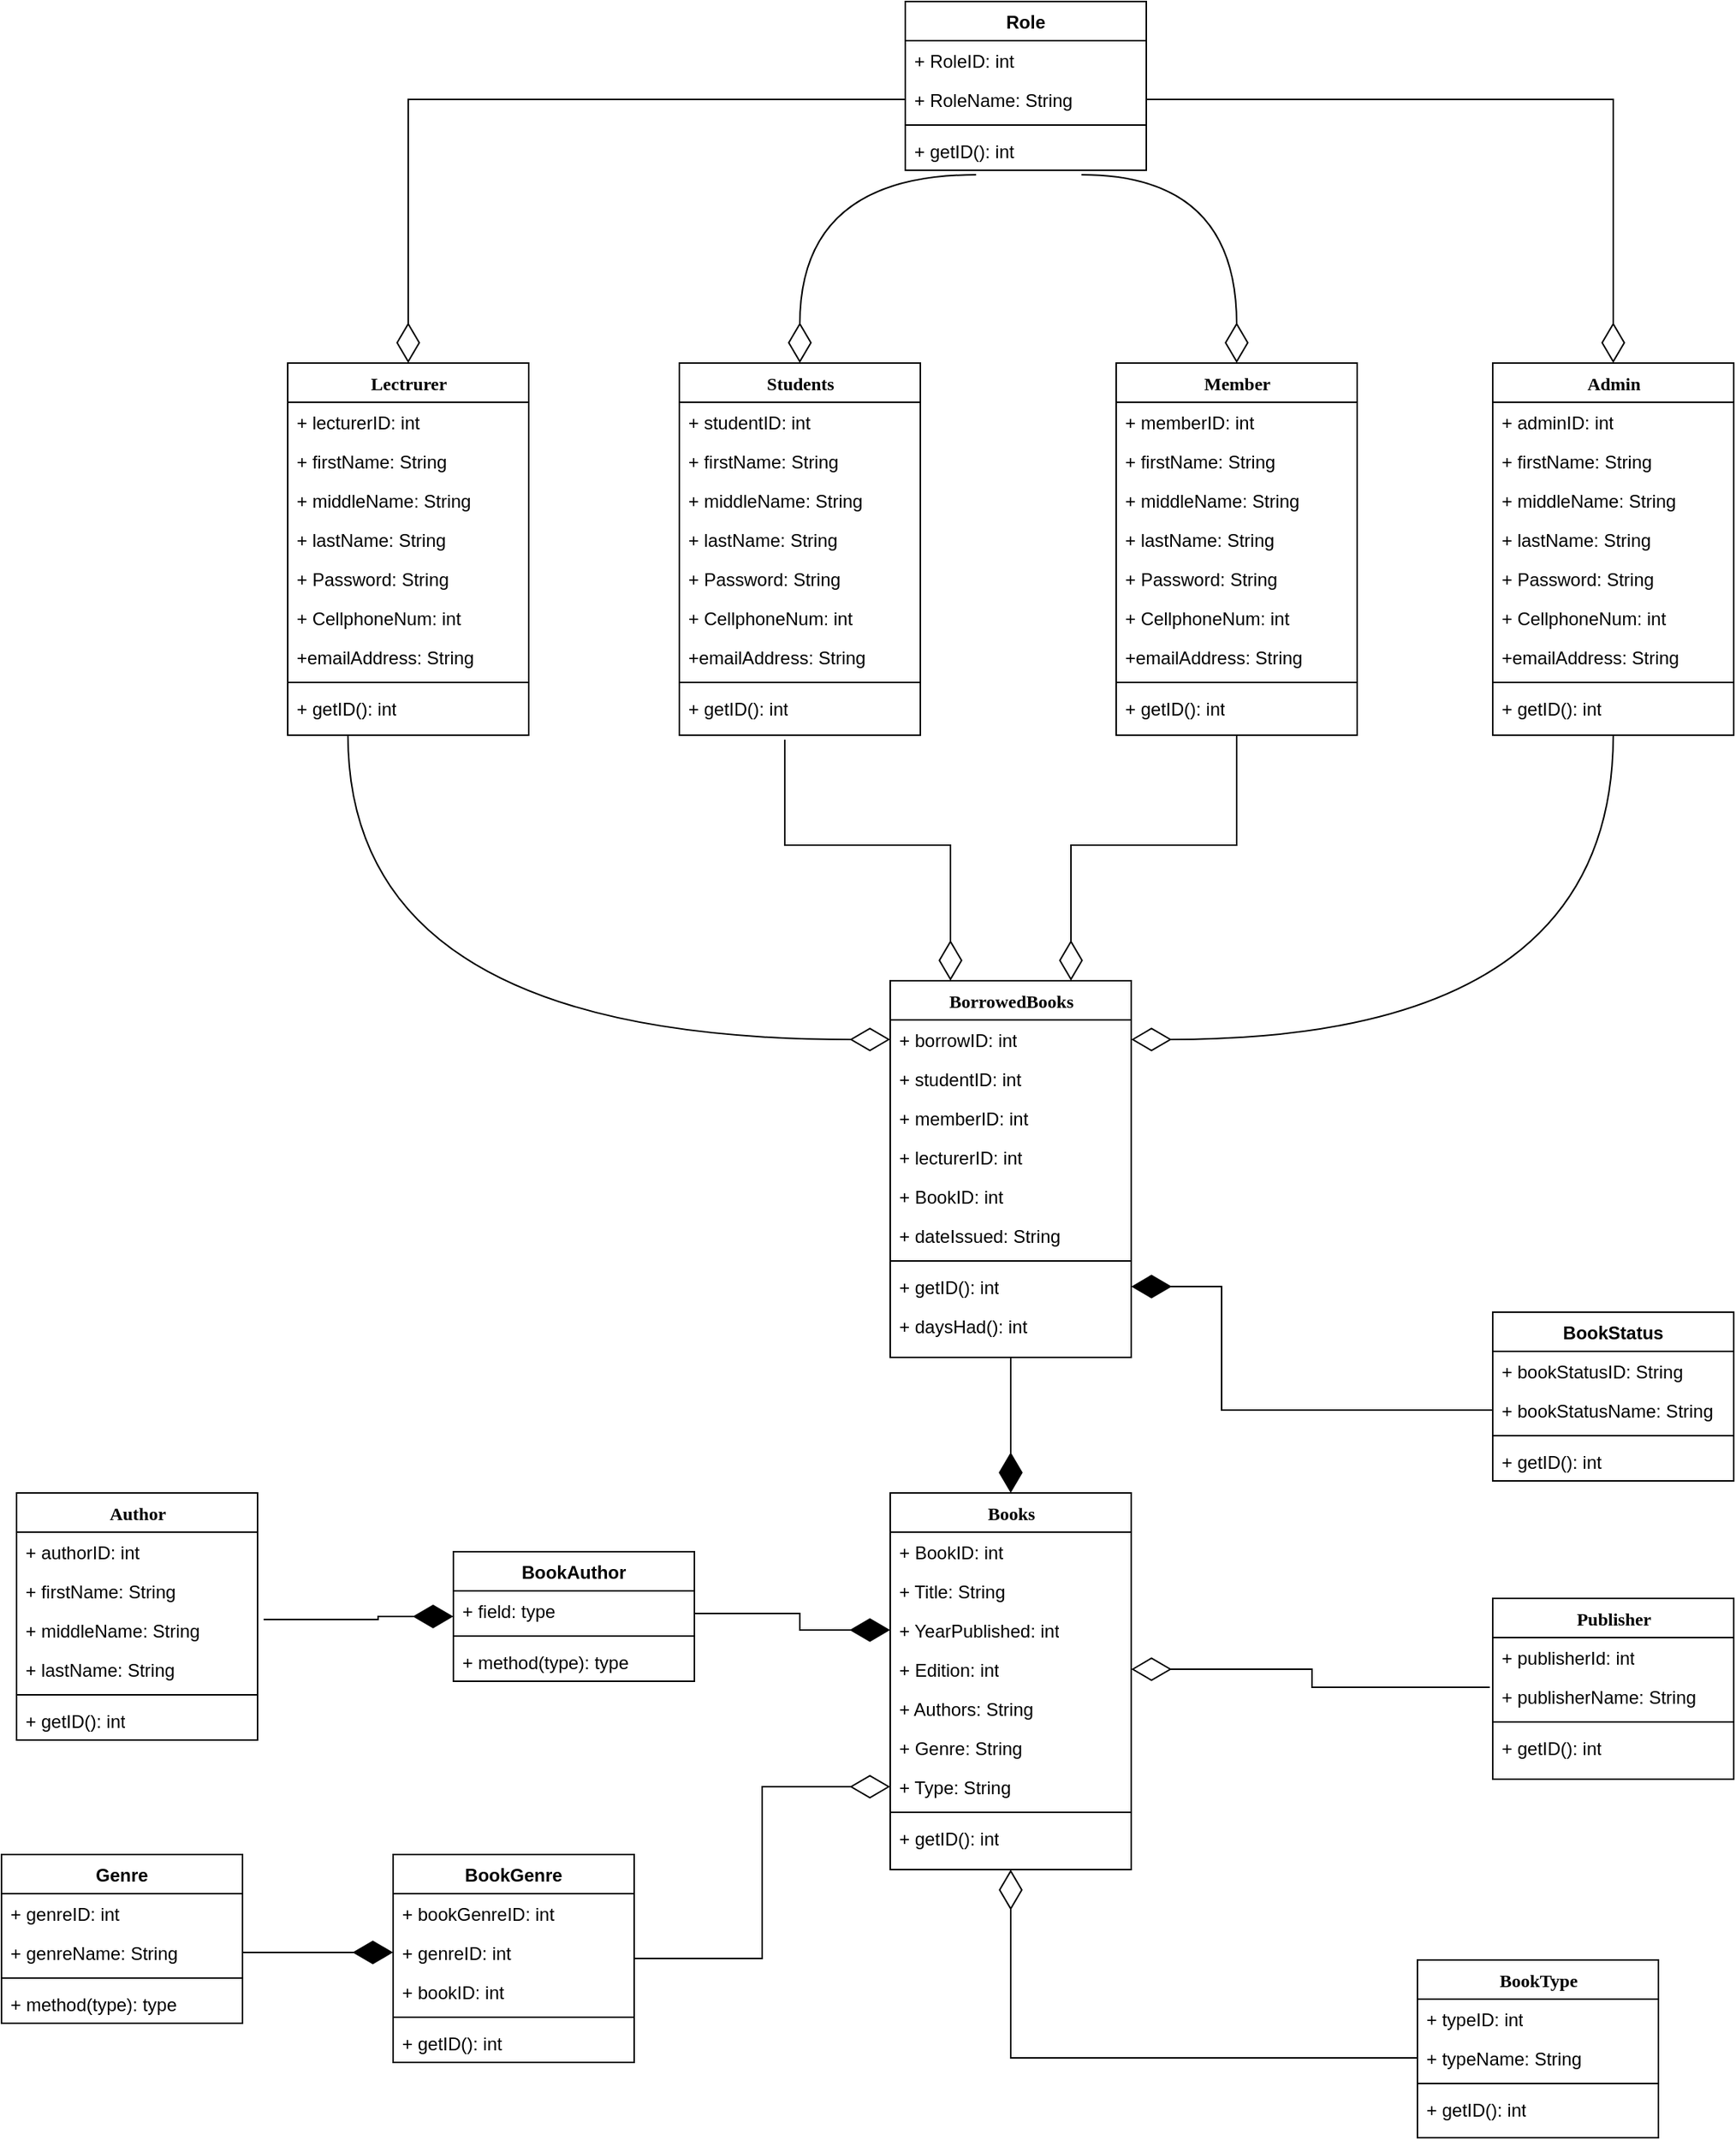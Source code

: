<mxfile version="17.4.5" type="device"><diagram name="Page-1" id="9f46799a-70d6-7492-0946-bef42562c5a5"><mxGraphModel dx="2235" dy="1357" grid="1" gridSize="10" guides="1" tooltips="1" connect="1" arrows="1" fold="1" page="1" pageScale="1" pageWidth="1100" pageHeight="850" background="none" math="0" shadow="0"><root><mxCell id="0"/><mxCell id="1" parent="0"/><mxCell id="78961159f06e98e8-17" value="Publisher" style="swimlane;html=1;fontStyle=1;align=center;verticalAlign=top;childLayout=stackLayout;horizontal=1;startSize=26;horizontalStack=0;resizeParent=1;resizeLast=0;collapsible=1;marginBottom=0;swimlaneFillColor=#ffffff;rounded=0;shadow=0;comic=0;labelBackgroundColor=none;strokeWidth=1;fillColor=none;fontFamily=Verdana;fontSize=12" parent="1" vertex="1"><mxGeometry x="870" y="240" width="160" height="120" as="geometry"/></mxCell><mxCell id="78961159f06e98e8-21" value="+ publisherId: int" style="text;html=1;strokeColor=none;fillColor=none;align=left;verticalAlign=top;spacingLeft=4;spacingRight=4;whiteSpace=wrap;overflow=hidden;rotatable=0;points=[[0,0.5],[1,0.5]];portConstraint=eastwest;" parent="78961159f06e98e8-17" vertex="1"><mxGeometry y="26" width="160" height="26" as="geometry"/></mxCell><mxCell id="78961159f06e98e8-23" value=" + publisherName: String" style="text;html=1;strokeColor=none;fillColor=none;align=left;verticalAlign=top;spacingLeft=4;spacingRight=4;whiteSpace=wrap;overflow=hidden;rotatable=0;points=[[0,0.5],[1,0.5]];portConstraint=eastwest;" parent="78961159f06e98e8-17" vertex="1"><mxGeometry y="52" width="160" height="26" as="geometry"/></mxCell><mxCell id="78961159f06e98e8-19" value="" style="line;html=1;strokeWidth=1;fillColor=none;align=left;verticalAlign=middle;spacingTop=-1;spacingLeft=3;spacingRight=3;rotatable=0;labelPosition=right;points=[];portConstraint=eastwest;" parent="78961159f06e98e8-17" vertex="1"><mxGeometry y="78" width="160" height="8" as="geometry"/></mxCell><mxCell id="78961159f06e98e8-20" value="+ getID(): int" style="text;html=1;strokeColor=none;fillColor=none;align=left;verticalAlign=top;spacingLeft=4;spacingRight=4;whiteSpace=wrap;overflow=hidden;rotatable=0;points=[[0,0.5],[1,0.5]];portConstraint=eastwest;" parent="78961159f06e98e8-17" vertex="1"><mxGeometry y="86" width="160" height="26" as="geometry"/></mxCell><mxCell id="78961159f06e98e8-30" value="Students" style="swimlane;html=1;fontStyle=1;align=center;verticalAlign=top;childLayout=stackLayout;horizontal=1;startSize=26;horizontalStack=0;resizeParent=1;resizeLast=0;collapsible=1;marginBottom=0;swimlaneFillColor=#ffffff;rounded=0;shadow=0;comic=0;labelBackgroundColor=none;strokeWidth=1;fillColor=none;fontFamily=Verdana;fontSize=12" parent="1" vertex="1"><mxGeometry x="330" y="-580" width="160" height="247" as="geometry"/></mxCell><mxCell id="78961159f06e98e8-31" value="+ studentID: int" style="text;html=1;strokeColor=none;fillColor=none;align=left;verticalAlign=top;spacingLeft=4;spacingRight=4;whiteSpace=wrap;overflow=hidden;rotatable=0;points=[[0,0.5],[1,0.5]];portConstraint=eastwest;" parent="78961159f06e98e8-30" vertex="1"><mxGeometry y="26" width="160" height="26" as="geometry"/></mxCell><mxCell id="78961159f06e98e8-32" value="+ firstName: String" style="text;html=1;strokeColor=none;fillColor=none;align=left;verticalAlign=top;spacingLeft=4;spacingRight=4;whiteSpace=wrap;overflow=hidden;rotatable=0;points=[[0,0.5],[1,0.5]];portConstraint=eastwest;" parent="78961159f06e98e8-30" vertex="1"><mxGeometry y="52" width="160" height="26" as="geometry"/></mxCell><mxCell id="78961159f06e98e8-33" value="+ middleName: String" style="text;html=1;strokeColor=none;fillColor=none;align=left;verticalAlign=top;spacingLeft=4;spacingRight=4;whiteSpace=wrap;overflow=hidden;rotatable=0;points=[[0,0.5],[1,0.5]];portConstraint=eastwest;" parent="78961159f06e98e8-30" vertex="1"><mxGeometry y="78" width="160" height="26" as="geometry"/></mxCell><mxCell id="78961159f06e98e8-34" value="+ lastName: String" style="text;html=1;strokeColor=none;fillColor=none;align=left;verticalAlign=top;spacingLeft=4;spacingRight=4;whiteSpace=wrap;overflow=hidden;rotatable=0;points=[[0,0.5],[1,0.5]];portConstraint=eastwest;" parent="78961159f06e98e8-30" vertex="1"><mxGeometry y="104" width="160" height="26" as="geometry"/></mxCell><mxCell id="78961159f06e98e8-36" value="+ Password: String" style="text;html=1;strokeColor=none;fillColor=none;align=left;verticalAlign=top;spacingLeft=4;spacingRight=4;whiteSpace=wrap;overflow=hidden;rotatable=0;points=[[0,0.5],[1,0.5]];portConstraint=eastwest;" parent="78961159f06e98e8-30" vertex="1"><mxGeometry y="130" width="160" height="26" as="geometry"/></mxCell><mxCell id="78961159f06e98e8-37" value="+ CellphoneNum: int" style="text;html=1;strokeColor=none;fillColor=none;align=left;verticalAlign=top;spacingLeft=4;spacingRight=4;whiteSpace=wrap;overflow=hidden;rotatable=0;points=[[0,0.5],[1,0.5]];portConstraint=eastwest;" parent="78961159f06e98e8-30" vertex="1"><mxGeometry y="156" width="160" height="26" as="geometry"/></mxCell><mxCell id="eUhbciFtArQBY8XtXr2d-2" value="+emailAddress: String" style="text;html=1;strokeColor=none;fillColor=none;align=left;verticalAlign=top;spacingLeft=4;spacingRight=4;whiteSpace=wrap;overflow=hidden;rotatable=0;points=[[0,0.5],[1,0.5]];portConstraint=eastwest;" parent="78961159f06e98e8-30" vertex="1"><mxGeometry y="182" width="160" height="26" as="geometry"/></mxCell><mxCell id="78961159f06e98e8-38" value="" style="line;html=1;strokeWidth=1;fillColor=none;align=left;verticalAlign=middle;spacingTop=-1;spacingLeft=3;spacingRight=3;rotatable=0;labelPosition=right;points=[];portConstraint=eastwest;" parent="78961159f06e98e8-30" vertex="1"><mxGeometry y="208" width="160" height="8" as="geometry"/></mxCell><mxCell id="78961159f06e98e8-39" value="+ getID(): int" style="text;html=1;strokeColor=none;fillColor=none;align=left;verticalAlign=top;spacingLeft=4;spacingRight=4;whiteSpace=wrap;overflow=hidden;rotatable=0;points=[[0,0.5],[1,0.5]];portConstraint=eastwest;" parent="78961159f06e98e8-30" vertex="1"><mxGeometry y="216" width="160" height="26" as="geometry"/></mxCell><mxCell id="78961159f06e98e8-69" value="BorrowedBooks" style="swimlane;html=1;fontStyle=1;align=center;verticalAlign=top;childLayout=stackLayout;horizontal=1;startSize=26;horizontalStack=0;resizeParent=1;resizeLast=0;collapsible=1;marginBottom=0;swimlaneFillColor=#ffffff;rounded=0;shadow=0;comic=0;labelBackgroundColor=none;strokeWidth=1;fillColor=none;fontFamily=Verdana;fontSize=12" parent="1" vertex="1"><mxGeometry x="470" y="-170" width="160" height="250" as="geometry"/></mxCell><mxCell id="78961159f06e98e8-70" value="+ borrowID: int" style="text;html=1;strokeColor=none;fillColor=none;align=left;verticalAlign=top;spacingLeft=4;spacingRight=4;whiteSpace=wrap;overflow=hidden;rotatable=0;points=[[0,0.5],[1,0.5]];portConstraint=eastwest;" parent="78961159f06e98e8-69" vertex="1"><mxGeometry y="26" width="160" height="26" as="geometry"/></mxCell><mxCell id="78961159f06e98e8-71" value="+ studentID: int" style="text;html=1;strokeColor=none;fillColor=none;align=left;verticalAlign=top;spacingLeft=4;spacingRight=4;whiteSpace=wrap;overflow=hidden;rotatable=0;points=[[0,0.5],[1,0.5]];portConstraint=eastwest;" parent="78961159f06e98e8-69" vertex="1"><mxGeometry y="52" width="160" height="26" as="geometry"/></mxCell><mxCell id="78961159f06e98e8-72" value="+ memberID: int" style="text;html=1;strokeColor=none;fillColor=none;align=left;verticalAlign=top;spacingLeft=4;spacingRight=4;whiteSpace=wrap;overflow=hidden;rotatable=0;points=[[0,0.5],[1,0.5]];portConstraint=eastwest;" parent="78961159f06e98e8-69" vertex="1"><mxGeometry y="78" width="160" height="26" as="geometry"/></mxCell><mxCell id="78961159f06e98e8-74" value="+ lecturerID: int" style="text;html=1;strokeColor=none;fillColor=none;align=left;verticalAlign=top;spacingLeft=4;spacingRight=4;whiteSpace=wrap;overflow=hidden;rotatable=0;points=[[0,0.5],[1,0.5]];portConstraint=eastwest;" parent="78961159f06e98e8-69" vertex="1"><mxGeometry y="104" width="160" height="26" as="geometry"/></mxCell><mxCell id="78961159f06e98e8-75" value="+ BookID: int" style="text;html=1;strokeColor=none;fillColor=none;align=left;verticalAlign=top;spacingLeft=4;spacingRight=4;whiteSpace=wrap;overflow=hidden;rotatable=0;points=[[0,0.5],[1,0.5]];portConstraint=eastwest;" parent="78961159f06e98e8-69" vertex="1"><mxGeometry y="130" width="160" height="26" as="geometry"/></mxCell><mxCell id="78961159f06e98e8-76" value="+ dateIssued: String" style="text;html=1;strokeColor=none;fillColor=none;align=left;verticalAlign=top;spacingLeft=4;spacingRight=4;whiteSpace=wrap;overflow=hidden;rotatable=0;points=[[0,0.5],[1,0.5]];portConstraint=eastwest;" parent="78961159f06e98e8-69" vertex="1"><mxGeometry y="156" width="160" height="26" as="geometry"/></mxCell><mxCell id="78961159f06e98e8-77" value="" style="line;html=1;strokeWidth=1;fillColor=none;align=left;verticalAlign=middle;spacingTop=-1;spacingLeft=3;spacingRight=3;rotatable=0;labelPosition=right;points=[];portConstraint=eastwest;" parent="78961159f06e98e8-69" vertex="1"><mxGeometry y="182" width="160" height="8" as="geometry"/></mxCell><mxCell id="78961159f06e98e8-78" value="+ getID(): int" style="text;html=1;strokeColor=none;fillColor=none;align=left;verticalAlign=top;spacingLeft=4;spacingRight=4;whiteSpace=wrap;overflow=hidden;rotatable=0;points=[[0,0.5],[1,0.5]];portConstraint=eastwest;" parent="78961159f06e98e8-69" vertex="1"><mxGeometry y="190" width="160" height="26" as="geometry"/></mxCell><mxCell id="78961159f06e98e8-79" value="+ daysHad(): int" style="text;html=1;strokeColor=none;fillColor=none;align=left;verticalAlign=top;spacingLeft=4;spacingRight=4;whiteSpace=wrap;overflow=hidden;rotatable=0;points=[[0,0.5],[1,0.5]];portConstraint=eastwest;" parent="78961159f06e98e8-69" vertex="1"><mxGeometry y="216" width="160" height="26" as="geometry"/></mxCell><mxCell id="78961159f06e98e8-82" value="BookType" style="swimlane;html=1;fontStyle=1;align=center;verticalAlign=top;childLayout=stackLayout;horizontal=1;startSize=26;horizontalStack=0;resizeParent=1;resizeLast=0;collapsible=1;marginBottom=0;swimlaneFillColor=#ffffff;rounded=0;shadow=0;comic=0;labelBackgroundColor=none;strokeWidth=1;fillColor=none;fontFamily=Verdana;fontSize=12" parent="1" vertex="1"><mxGeometry x="820" y="480" width="160" height="118" as="geometry"/></mxCell><mxCell id="78961159f06e98e8-83" value="+ typeID: int" style="text;html=1;strokeColor=none;fillColor=none;align=left;verticalAlign=top;spacingLeft=4;spacingRight=4;whiteSpace=wrap;overflow=hidden;rotatable=0;points=[[0,0.5],[1,0.5]];portConstraint=eastwest;" parent="78961159f06e98e8-82" vertex="1"><mxGeometry y="26" width="160" height="26" as="geometry"/></mxCell><mxCell id="78961159f06e98e8-84" value="+ typeName: String" style="text;html=1;strokeColor=none;fillColor=none;align=left;verticalAlign=top;spacingLeft=4;spacingRight=4;whiteSpace=wrap;overflow=hidden;rotatable=0;points=[[0,0.5],[1,0.5]];portConstraint=eastwest;" parent="78961159f06e98e8-82" vertex="1"><mxGeometry y="52" width="160" height="26" as="geometry"/></mxCell><mxCell id="78961159f06e98e8-90" value="" style="line;html=1;strokeWidth=1;fillColor=none;align=left;verticalAlign=middle;spacingTop=-1;spacingLeft=3;spacingRight=3;rotatable=0;labelPosition=right;points=[];portConstraint=eastwest;" parent="78961159f06e98e8-82" vertex="1"><mxGeometry y="78" width="160" height="8" as="geometry"/></mxCell><mxCell id="78961159f06e98e8-91" value="+ getID(): int" style="text;html=1;strokeColor=none;fillColor=none;align=left;verticalAlign=top;spacingLeft=4;spacingRight=4;whiteSpace=wrap;overflow=hidden;rotatable=0;points=[[0,0.5],[1,0.5]];portConstraint=eastwest;" parent="78961159f06e98e8-82" vertex="1"><mxGeometry y="86" width="160" height="26" as="geometry"/></mxCell><mxCell id="eUhbciFtArQBY8XtXr2d-3" value="Member" style="swimlane;html=1;fontStyle=1;align=center;verticalAlign=top;childLayout=stackLayout;horizontal=1;startSize=26;horizontalStack=0;resizeParent=1;resizeLast=0;collapsible=1;marginBottom=0;swimlaneFillColor=#ffffff;rounded=0;shadow=0;comic=0;labelBackgroundColor=none;strokeWidth=1;fillColor=none;fontFamily=Verdana;fontSize=12" parent="1" vertex="1"><mxGeometry x="620" y="-580" width="160" height="247" as="geometry"/></mxCell><mxCell id="eUhbciFtArQBY8XtXr2d-4" value="+ memberID: int" style="text;html=1;strokeColor=none;fillColor=none;align=left;verticalAlign=top;spacingLeft=4;spacingRight=4;whiteSpace=wrap;overflow=hidden;rotatable=0;points=[[0,0.5],[1,0.5]];portConstraint=eastwest;" parent="eUhbciFtArQBY8XtXr2d-3" vertex="1"><mxGeometry y="26" width="160" height="26" as="geometry"/></mxCell><mxCell id="eUhbciFtArQBY8XtXr2d-5" value="+ firstName: String" style="text;html=1;strokeColor=none;fillColor=none;align=left;verticalAlign=top;spacingLeft=4;spacingRight=4;whiteSpace=wrap;overflow=hidden;rotatable=0;points=[[0,0.5],[1,0.5]];portConstraint=eastwest;" parent="eUhbciFtArQBY8XtXr2d-3" vertex="1"><mxGeometry y="52" width="160" height="26" as="geometry"/></mxCell><mxCell id="eUhbciFtArQBY8XtXr2d-6" value="+ middleName: String" style="text;html=1;strokeColor=none;fillColor=none;align=left;verticalAlign=top;spacingLeft=4;spacingRight=4;whiteSpace=wrap;overflow=hidden;rotatable=0;points=[[0,0.5],[1,0.5]];portConstraint=eastwest;" parent="eUhbciFtArQBY8XtXr2d-3" vertex="1"><mxGeometry y="78" width="160" height="26" as="geometry"/></mxCell><mxCell id="eUhbciFtArQBY8XtXr2d-7" value="+ lastName: String" style="text;html=1;strokeColor=none;fillColor=none;align=left;verticalAlign=top;spacingLeft=4;spacingRight=4;whiteSpace=wrap;overflow=hidden;rotatable=0;points=[[0,0.5],[1,0.5]];portConstraint=eastwest;" parent="eUhbciFtArQBY8XtXr2d-3" vertex="1"><mxGeometry y="104" width="160" height="26" as="geometry"/></mxCell><mxCell id="eUhbciFtArQBY8XtXr2d-8" value="+ Password: String" style="text;html=1;strokeColor=none;fillColor=none;align=left;verticalAlign=top;spacingLeft=4;spacingRight=4;whiteSpace=wrap;overflow=hidden;rotatable=0;points=[[0,0.5],[1,0.5]];portConstraint=eastwest;" parent="eUhbciFtArQBY8XtXr2d-3" vertex="1"><mxGeometry y="130" width="160" height="26" as="geometry"/></mxCell><mxCell id="eUhbciFtArQBY8XtXr2d-9" value="+ CellphoneNum: int" style="text;html=1;strokeColor=none;fillColor=none;align=left;verticalAlign=top;spacingLeft=4;spacingRight=4;whiteSpace=wrap;overflow=hidden;rotatable=0;points=[[0,0.5],[1,0.5]];portConstraint=eastwest;" parent="eUhbciFtArQBY8XtXr2d-3" vertex="1"><mxGeometry y="156" width="160" height="26" as="geometry"/></mxCell><mxCell id="eUhbciFtArQBY8XtXr2d-10" value="+emailAddress: String" style="text;html=1;strokeColor=none;fillColor=none;align=left;verticalAlign=top;spacingLeft=4;spacingRight=4;whiteSpace=wrap;overflow=hidden;rotatable=0;points=[[0,0.5],[1,0.5]];portConstraint=eastwest;" parent="eUhbciFtArQBY8XtXr2d-3" vertex="1"><mxGeometry y="182" width="160" height="26" as="geometry"/></mxCell><mxCell id="eUhbciFtArQBY8XtXr2d-11" value="" style="line;html=1;strokeWidth=1;fillColor=none;align=left;verticalAlign=middle;spacingTop=-1;spacingLeft=3;spacingRight=3;rotatable=0;labelPosition=right;points=[];portConstraint=eastwest;" parent="eUhbciFtArQBY8XtXr2d-3" vertex="1"><mxGeometry y="208" width="160" height="8" as="geometry"/></mxCell><mxCell id="eUhbciFtArQBY8XtXr2d-12" value="+ getID(): int" style="text;html=1;strokeColor=none;fillColor=none;align=left;verticalAlign=top;spacingLeft=4;spacingRight=4;whiteSpace=wrap;overflow=hidden;rotatable=0;points=[[0,0.5],[1,0.5]];portConstraint=eastwest;" parent="eUhbciFtArQBY8XtXr2d-3" vertex="1"><mxGeometry y="216" width="160" height="26" as="geometry"/></mxCell><mxCell id="eUhbciFtArQBY8XtXr2d-13" value="Lectrurer" style="swimlane;html=1;fontStyle=1;align=center;verticalAlign=top;childLayout=stackLayout;horizontal=1;startSize=26;horizontalStack=0;resizeParent=1;resizeLast=0;collapsible=1;marginBottom=0;swimlaneFillColor=#ffffff;rounded=0;shadow=0;comic=0;labelBackgroundColor=none;strokeWidth=1;fillColor=none;fontFamily=Verdana;fontSize=12" parent="1" vertex="1"><mxGeometry x="70" y="-580" width="160" height="247" as="geometry"/></mxCell><mxCell id="eUhbciFtArQBY8XtXr2d-14" value="+ lecturerID: int" style="text;html=1;strokeColor=none;fillColor=none;align=left;verticalAlign=top;spacingLeft=4;spacingRight=4;whiteSpace=wrap;overflow=hidden;rotatable=0;points=[[0,0.5],[1,0.5]];portConstraint=eastwest;" parent="eUhbciFtArQBY8XtXr2d-13" vertex="1"><mxGeometry y="26" width="160" height="26" as="geometry"/></mxCell><mxCell id="eUhbciFtArQBY8XtXr2d-15" value="+ firstName: String" style="text;html=1;strokeColor=none;fillColor=none;align=left;verticalAlign=top;spacingLeft=4;spacingRight=4;whiteSpace=wrap;overflow=hidden;rotatable=0;points=[[0,0.5],[1,0.5]];portConstraint=eastwest;" parent="eUhbciFtArQBY8XtXr2d-13" vertex="1"><mxGeometry y="52" width="160" height="26" as="geometry"/></mxCell><mxCell id="eUhbciFtArQBY8XtXr2d-16" value="+ middleName: String" style="text;html=1;strokeColor=none;fillColor=none;align=left;verticalAlign=top;spacingLeft=4;spacingRight=4;whiteSpace=wrap;overflow=hidden;rotatable=0;points=[[0,0.5],[1,0.5]];portConstraint=eastwest;" parent="eUhbciFtArQBY8XtXr2d-13" vertex="1"><mxGeometry y="78" width="160" height="26" as="geometry"/></mxCell><mxCell id="eUhbciFtArQBY8XtXr2d-17" value="+ lastName: String" style="text;html=1;strokeColor=none;fillColor=none;align=left;verticalAlign=top;spacingLeft=4;spacingRight=4;whiteSpace=wrap;overflow=hidden;rotatable=0;points=[[0,0.5],[1,0.5]];portConstraint=eastwest;" parent="eUhbciFtArQBY8XtXr2d-13" vertex="1"><mxGeometry y="104" width="160" height="26" as="geometry"/></mxCell><mxCell id="eUhbciFtArQBY8XtXr2d-18" value="+ Password: String" style="text;html=1;strokeColor=none;fillColor=none;align=left;verticalAlign=top;spacingLeft=4;spacingRight=4;whiteSpace=wrap;overflow=hidden;rotatable=0;points=[[0,0.5],[1,0.5]];portConstraint=eastwest;" parent="eUhbciFtArQBY8XtXr2d-13" vertex="1"><mxGeometry y="130" width="160" height="26" as="geometry"/></mxCell><mxCell id="eUhbciFtArQBY8XtXr2d-19" value="+ CellphoneNum: int" style="text;html=1;strokeColor=none;fillColor=none;align=left;verticalAlign=top;spacingLeft=4;spacingRight=4;whiteSpace=wrap;overflow=hidden;rotatable=0;points=[[0,0.5],[1,0.5]];portConstraint=eastwest;" parent="eUhbciFtArQBY8XtXr2d-13" vertex="1"><mxGeometry y="156" width="160" height="26" as="geometry"/></mxCell><mxCell id="eUhbciFtArQBY8XtXr2d-20" value="+emailAddress: String" style="text;html=1;strokeColor=none;fillColor=none;align=left;verticalAlign=top;spacingLeft=4;spacingRight=4;whiteSpace=wrap;overflow=hidden;rotatable=0;points=[[0,0.5],[1,0.5]];portConstraint=eastwest;" parent="eUhbciFtArQBY8XtXr2d-13" vertex="1"><mxGeometry y="182" width="160" height="26" as="geometry"/></mxCell><mxCell id="eUhbciFtArQBY8XtXr2d-21" value="" style="line;html=1;strokeWidth=1;fillColor=none;align=left;verticalAlign=middle;spacingTop=-1;spacingLeft=3;spacingRight=3;rotatable=0;labelPosition=right;points=[];portConstraint=eastwest;" parent="eUhbciFtArQBY8XtXr2d-13" vertex="1"><mxGeometry y="208" width="160" height="8" as="geometry"/></mxCell><mxCell id="eUhbciFtArQBY8XtXr2d-22" value="+ getID(): int" style="text;html=1;strokeColor=none;fillColor=none;align=left;verticalAlign=top;spacingLeft=4;spacingRight=4;whiteSpace=wrap;overflow=hidden;rotatable=0;points=[[0,0.5],[1,0.5]];portConstraint=eastwest;" parent="eUhbciFtArQBY8XtXr2d-13" vertex="1"><mxGeometry y="216" width="160" height="26" as="geometry"/></mxCell><mxCell id="eUhbciFtArQBY8XtXr2d-23" value="Admin" style="swimlane;html=1;fontStyle=1;align=center;verticalAlign=top;childLayout=stackLayout;horizontal=1;startSize=26;horizontalStack=0;resizeParent=1;resizeLast=0;collapsible=1;marginBottom=0;swimlaneFillColor=#ffffff;rounded=0;shadow=0;comic=0;labelBackgroundColor=none;strokeWidth=1;fillColor=none;fontFamily=Verdana;fontSize=12" parent="1" vertex="1"><mxGeometry x="870" y="-580" width="160" height="247" as="geometry"/></mxCell><mxCell id="eUhbciFtArQBY8XtXr2d-24" value="+ adminID: int" style="text;html=1;strokeColor=none;fillColor=none;align=left;verticalAlign=top;spacingLeft=4;spacingRight=4;whiteSpace=wrap;overflow=hidden;rotatable=0;points=[[0,0.5],[1,0.5]];portConstraint=eastwest;" parent="eUhbciFtArQBY8XtXr2d-23" vertex="1"><mxGeometry y="26" width="160" height="26" as="geometry"/></mxCell><mxCell id="eUhbciFtArQBY8XtXr2d-25" value="+ firstName: String" style="text;html=1;strokeColor=none;fillColor=none;align=left;verticalAlign=top;spacingLeft=4;spacingRight=4;whiteSpace=wrap;overflow=hidden;rotatable=0;points=[[0,0.5],[1,0.5]];portConstraint=eastwest;" parent="eUhbciFtArQBY8XtXr2d-23" vertex="1"><mxGeometry y="52" width="160" height="26" as="geometry"/></mxCell><mxCell id="eUhbciFtArQBY8XtXr2d-26" value="+ middleName: String" style="text;html=1;strokeColor=none;fillColor=none;align=left;verticalAlign=top;spacingLeft=4;spacingRight=4;whiteSpace=wrap;overflow=hidden;rotatable=0;points=[[0,0.5],[1,0.5]];portConstraint=eastwest;" parent="eUhbciFtArQBY8XtXr2d-23" vertex="1"><mxGeometry y="78" width="160" height="26" as="geometry"/></mxCell><mxCell id="eUhbciFtArQBY8XtXr2d-27" value="+ lastName: String" style="text;html=1;strokeColor=none;fillColor=none;align=left;verticalAlign=top;spacingLeft=4;spacingRight=4;whiteSpace=wrap;overflow=hidden;rotatable=0;points=[[0,0.5],[1,0.5]];portConstraint=eastwest;" parent="eUhbciFtArQBY8XtXr2d-23" vertex="1"><mxGeometry y="104" width="160" height="26" as="geometry"/></mxCell><mxCell id="eUhbciFtArQBY8XtXr2d-28" value="+ Password: String" style="text;html=1;strokeColor=none;fillColor=none;align=left;verticalAlign=top;spacingLeft=4;spacingRight=4;whiteSpace=wrap;overflow=hidden;rotatable=0;points=[[0,0.5],[1,0.5]];portConstraint=eastwest;" parent="eUhbciFtArQBY8XtXr2d-23" vertex="1"><mxGeometry y="130" width="160" height="26" as="geometry"/></mxCell><mxCell id="eUhbciFtArQBY8XtXr2d-29" value="+ CellphoneNum: int" style="text;html=1;strokeColor=none;fillColor=none;align=left;verticalAlign=top;spacingLeft=4;spacingRight=4;whiteSpace=wrap;overflow=hidden;rotatable=0;points=[[0,0.5],[1,0.5]];portConstraint=eastwest;" parent="eUhbciFtArQBY8XtXr2d-23" vertex="1"><mxGeometry y="156" width="160" height="26" as="geometry"/></mxCell><mxCell id="eUhbciFtArQBY8XtXr2d-30" value="+emailAddress: String" style="text;html=1;strokeColor=none;fillColor=none;align=left;verticalAlign=top;spacingLeft=4;spacingRight=4;whiteSpace=wrap;overflow=hidden;rotatable=0;points=[[0,0.5],[1,0.5]];portConstraint=eastwest;" parent="eUhbciFtArQBY8XtXr2d-23" vertex="1"><mxGeometry y="182" width="160" height="26" as="geometry"/></mxCell><mxCell id="eUhbciFtArQBY8XtXr2d-31" value="" style="line;html=1;strokeWidth=1;fillColor=none;align=left;verticalAlign=middle;spacingTop=-1;spacingLeft=3;spacingRight=3;rotatable=0;labelPosition=right;points=[];portConstraint=eastwest;" parent="eUhbciFtArQBY8XtXr2d-23" vertex="1"><mxGeometry y="208" width="160" height="8" as="geometry"/></mxCell><mxCell id="eUhbciFtArQBY8XtXr2d-32" value="+ getID(): int" style="text;html=1;strokeColor=none;fillColor=none;align=left;verticalAlign=top;spacingLeft=4;spacingRight=4;whiteSpace=wrap;overflow=hidden;rotatable=0;points=[[0,0.5],[1,0.5]];portConstraint=eastwest;" parent="eUhbciFtArQBY8XtXr2d-23" vertex="1"><mxGeometry y="216" width="160" height="26" as="geometry"/></mxCell><mxCell id="eUhbciFtArQBY8XtXr2d-33" value="Author" style="swimlane;html=1;fontStyle=1;align=center;verticalAlign=top;childLayout=stackLayout;horizontal=1;startSize=26;horizontalStack=0;resizeParent=1;resizeLast=0;collapsible=1;marginBottom=0;swimlaneFillColor=#ffffff;rounded=0;shadow=0;comic=0;labelBackgroundColor=none;strokeWidth=1;fillColor=none;fontFamily=Verdana;fontSize=12" parent="1" vertex="1"><mxGeometry x="-110" y="170" width="160" height="164" as="geometry"/></mxCell><mxCell id="eUhbciFtArQBY8XtXr2d-34" value="+ authorID: int" style="text;html=1;strokeColor=none;fillColor=none;align=left;verticalAlign=top;spacingLeft=4;spacingRight=4;whiteSpace=wrap;overflow=hidden;rotatable=0;points=[[0,0.5],[1,0.5]];portConstraint=eastwest;" parent="eUhbciFtArQBY8XtXr2d-33" vertex="1"><mxGeometry y="26" width="160" height="26" as="geometry"/></mxCell><mxCell id="eUhbciFtArQBY8XtXr2d-35" value="+ firstName: String" style="text;html=1;strokeColor=none;fillColor=none;align=left;verticalAlign=top;spacingLeft=4;spacingRight=4;whiteSpace=wrap;overflow=hidden;rotatable=0;points=[[0,0.5],[1,0.5]];portConstraint=eastwest;" parent="eUhbciFtArQBY8XtXr2d-33" vertex="1"><mxGeometry y="52" width="160" height="26" as="geometry"/></mxCell><mxCell id="eUhbciFtArQBY8XtXr2d-36" value="+ middleName: String" style="text;html=1;strokeColor=none;fillColor=none;align=left;verticalAlign=top;spacingLeft=4;spacingRight=4;whiteSpace=wrap;overflow=hidden;rotatable=0;points=[[0,0.5],[1,0.5]];portConstraint=eastwest;" parent="eUhbciFtArQBY8XtXr2d-33" vertex="1"><mxGeometry y="78" width="160" height="26" as="geometry"/></mxCell><mxCell id="eUhbciFtArQBY8XtXr2d-37" value="+ lastName: String" style="text;html=1;strokeColor=none;fillColor=none;align=left;verticalAlign=top;spacingLeft=4;spacingRight=4;whiteSpace=wrap;overflow=hidden;rotatable=0;points=[[0,0.5],[1,0.5]];portConstraint=eastwest;" parent="eUhbciFtArQBY8XtXr2d-33" vertex="1"><mxGeometry y="104" width="160" height="26" as="geometry"/></mxCell><mxCell id="eUhbciFtArQBY8XtXr2d-41" value="" style="line;html=1;strokeWidth=1;fillColor=none;align=left;verticalAlign=middle;spacingTop=-1;spacingLeft=3;spacingRight=3;rotatable=0;labelPosition=right;points=[];portConstraint=eastwest;" parent="eUhbciFtArQBY8XtXr2d-33" vertex="1"><mxGeometry y="130" width="160" height="8" as="geometry"/></mxCell><mxCell id="eUhbciFtArQBY8XtXr2d-42" value="+ getID(): int" style="text;html=1;strokeColor=none;fillColor=none;align=left;verticalAlign=top;spacingLeft=4;spacingRight=4;whiteSpace=wrap;overflow=hidden;rotatable=0;points=[[0,0.5],[1,0.5]];portConstraint=eastwest;" parent="eUhbciFtArQBY8XtXr2d-33" vertex="1"><mxGeometry y="138" width="160" height="26" as="geometry"/></mxCell><mxCell id="eUhbciFtArQBY8XtXr2d-44" value="Role" style="swimlane;fontStyle=1;align=center;verticalAlign=top;childLayout=stackLayout;horizontal=1;startSize=26;horizontalStack=0;resizeParent=1;resizeParentMax=0;resizeLast=0;collapsible=1;marginBottom=0;hachureGap=4;" parent="1" vertex="1"><mxGeometry x="480" y="-820" width="160" height="112" as="geometry"/></mxCell><mxCell id="eUhbciFtArQBY8XtXr2d-45" value="+ RoleID: int" style="text;strokeColor=none;fillColor=none;align=left;verticalAlign=top;spacingLeft=4;spacingRight=4;overflow=hidden;rotatable=0;points=[[0,0.5],[1,0.5]];portConstraint=eastwest;hachureGap=4;" parent="eUhbciFtArQBY8XtXr2d-44" vertex="1"><mxGeometry y="26" width="160" height="26" as="geometry"/></mxCell><mxCell id="eUhbciFtArQBY8XtXr2d-48" value="+ RoleName: String" style="text;strokeColor=none;fillColor=none;align=left;verticalAlign=top;spacingLeft=4;spacingRight=4;overflow=hidden;rotatable=0;points=[[0,0.5],[1,0.5]];portConstraint=eastwest;hachureGap=4;" parent="eUhbciFtArQBY8XtXr2d-44" vertex="1"><mxGeometry y="52" width="160" height="26" as="geometry"/></mxCell><mxCell id="eUhbciFtArQBY8XtXr2d-46" value="" style="line;strokeWidth=1;fillColor=none;align=left;verticalAlign=middle;spacingTop=-1;spacingLeft=3;spacingRight=3;rotatable=0;labelPosition=right;points=[];portConstraint=eastwest;hachureGap=4;" parent="eUhbciFtArQBY8XtXr2d-44" vertex="1"><mxGeometry y="78" width="160" height="8" as="geometry"/></mxCell><mxCell id="eUhbciFtArQBY8XtXr2d-47" value="+ getID(): int" style="text;strokeColor=none;fillColor=none;align=left;verticalAlign=top;spacingLeft=4;spacingRight=4;overflow=hidden;rotatable=0;points=[[0,0.5],[1,0.5]];portConstraint=eastwest;hachureGap=4;" parent="eUhbciFtArQBY8XtXr2d-44" vertex="1"><mxGeometry y="86" width="160" height="26" as="geometry"/></mxCell><mxCell id="eUhbciFtArQBY8XtXr2d-51" value="" style="endArrow=diamondThin;endFill=0;endSize=24;html=1;rounded=0;sourcePerimeterSpacing=8;targetPerimeterSpacing=8;edgeStyle=orthogonalEdgeStyle;entryX=0.25;entryY=0;entryDx=0;entryDy=0;" parent="1" edge="1" target="78961159f06e98e8-69"><mxGeometry width="160" relative="1" as="geometry"><mxPoint x="400" y="-330" as="sourcePoint"/><mxPoint x="360" y="-240" as="targetPoint"/><Array as="points"><mxPoint x="400" y="-260"/><mxPoint x="510" y="-260"/></Array></mxGeometry></mxCell><mxCell id="eUhbciFtArQBY8XtXr2d-57" value="" style="endArrow=diamondThin;endFill=0;endSize=24;html=1;rounded=0;sourcePerimeterSpacing=8;targetPerimeterSpacing=8;exitX=0.5;exitY=1;exitDx=0;exitDy=0;edgeStyle=orthogonalEdgeStyle;entryX=0.75;entryY=0;entryDx=0;entryDy=0;" parent="1" source="eUhbciFtArQBY8XtXr2d-3" edge="1" target="78961159f06e98e8-69"><mxGeometry width="160" relative="1" as="geometry"><mxPoint x="600" y="-170" as="sourcePoint"/><mxPoint x="700" y="-240" as="targetPoint"/><Array as="points"><mxPoint x="700" y="-260"/><mxPoint x="590" y="-260"/></Array></mxGeometry></mxCell><mxCell id="eUhbciFtArQBY8XtXr2d-58" value="" style="endArrow=diamondThin;endFill=0;endSize=24;html=1;rounded=0;sourcePerimeterSpacing=8;targetPerimeterSpacing=8;curved=1;edgeStyle=orthogonalEdgeStyle;exitX=0.5;exitY=1;exitDx=0;exitDy=0;entryX=1;entryY=0.5;entryDx=0;entryDy=0;" parent="1" source="eUhbciFtArQBY8XtXr2d-23" edge="1" target="78961159f06e98e8-70"><mxGeometry width="160" relative="1" as="geometry"><mxPoint x="940" y="-330" as="sourcePoint"/><mxPoint x="990" y="-140" as="targetPoint"/></mxGeometry></mxCell><mxCell id="eUhbciFtArQBY8XtXr2d-59" value="" style="endArrow=diamondThin;endFill=0;endSize=24;html=1;rounded=0;sourcePerimeterSpacing=8;targetPerimeterSpacing=8;entryX=0.5;entryY=0;entryDx=0;entryDy=0;exitX=0;exitY=0.5;exitDx=0;exitDy=0;edgeStyle=orthogonalEdgeStyle;" parent="1" source="eUhbciFtArQBY8XtXr2d-48" target="eUhbciFtArQBY8XtXr2d-13" edge="1"><mxGeometry width="160" relative="1" as="geometry"><mxPoint x="250" y="-660" as="sourcePoint"/><mxPoint x="410" y="-660" as="targetPoint"/></mxGeometry></mxCell><mxCell id="eUhbciFtArQBY8XtXr2d-60" value="" style="endArrow=diamondThin;endFill=0;endSize=24;html=1;rounded=0;sourcePerimeterSpacing=8;targetPerimeterSpacing=8;edgeStyle=orthogonalEdgeStyle;curved=1;entryX=0;entryY=0.5;entryDx=0;entryDy=0;exitX=0.25;exitY=1;exitDx=0;exitDy=0;" parent="1" source="eUhbciFtArQBY8XtXr2d-13" edge="1" target="78961159f06e98e8-70"><mxGeometry width="160" relative="1" as="geometry"><mxPoint x="250" y="-250" as="sourcePoint"/><mxPoint x="130" y="-330" as="targetPoint"/></mxGeometry></mxCell><mxCell id="eUhbciFtArQBY8XtXr2d-61" value="" style="endArrow=diamondThin;endFill=0;endSize=24;html=1;rounded=0;sourcePerimeterSpacing=8;targetPerimeterSpacing=8;exitX=1;exitY=0.5;exitDx=0;exitDy=0;entryX=0.5;entryY=0;entryDx=0;entryDy=0;edgeStyle=orthogonalEdgeStyle;" parent="1" source="eUhbciFtArQBY8XtXr2d-48" target="eUhbciFtArQBY8XtXr2d-23" edge="1"><mxGeometry width="160" relative="1" as="geometry"><mxPoint x="680" y="-740" as="sourcePoint"/><mxPoint x="840" y="-740" as="targetPoint"/></mxGeometry></mxCell><mxCell id="eUhbciFtArQBY8XtXr2d-62" value="" style="endArrow=diamondThin;endFill=0;endSize=24;html=1;rounded=0;sourcePerimeterSpacing=8;targetPerimeterSpacing=8;curved=1;entryX=0.5;entryY=0;entryDx=0;entryDy=0;exitX=0.731;exitY=1.115;exitDx=0;exitDy=0;exitPerimeter=0;edgeStyle=orthogonalEdgeStyle;" parent="1" source="eUhbciFtArQBY8XtXr2d-47" target="eUhbciFtArQBY8XtXr2d-3" edge="1"><mxGeometry width="160" relative="1" as="geometry"><mxPoint x="570" y="-640" as="sourcePoint"/><mxPoint x="730" y="-640" as="targetPoint"/></mxGeometry></mxCell><mxCell id="eUhbciFtArQBY8XtXr2d-63" value="" style="endArrow=diamondThin;endFill=0;endSize=24;html=1;rounded=0;sourcePerimeterSpacing=8;targetPerimeterSpacing=8;curved=1;exitX=0.294;exitY=1.115;exitDx=0;exitDy=0;exitPerimeter=0;entryX=0.5;entryY=0;entryDx=0;entryDy=0;edgeStyle=orthogonalEdgeStyle;" parent="1" source="eUhbciFtArQBY8XtXr2d-47" target="78961159f06e98e8-30" edge="1"><mxGeometry width="160" relative="1" as="geometry"><mxPoint x="370" y="-620" as="sourcePoint"/><mxPoint x="530" y="-620" as="targetPoint"/></mxGeometry></mxCell><mxCell id="eUhbciFtArQBY8XtXr2d-65" value="" style="endArrow=diamondThin;endFill=0;endSize=24;html=1;rounded=0;sourcePerimeterSpacing=8;targetPerimeterSpacing=8;exitX=-0.012;exitY=0.269;exitDx=0;exitDy=0;exitPerimeter=0;entryX=1;entryY=0.5;entryDx=0;entryDy=0;edgeStyle=orthogonalEdgeStyle;" parent="1" source="78961159f06e98e8-23" target="CI3SLLUk9c-6iALlVfbs-5" edge="1"><mxGeometry width="160" relative="1" as="geometry"><mxPoint x="1040" y="470" as="sourcePoint"/><mxPoint x="720" y="260" as="targetPoint"/></mxGeometry></mxCell><mxCell id="CI3SLLUk9c-6iALlVfbs-1" value="Books" style="swimlane;html=1;fontStyle=1;align=center;verticalAlign=top;childLayout=stackLayout;horizontal=1;startSize=26;horizontalStack=0;resizeParent=1;resizeLast=0;collapsible=1;marginBottom=0;swimlaneFillColor=#ffffff;rounded=0;shadow=0;comic=0;labelBackgroundColor=none;strokeWidth=1;fillColor=none;fontFamily=Verdana;fontSize=12" vertex="1" parent="1"><mxGeometry x="470" y="170" width="160" height="250" as="geometry"/></mxCell><mxCell id="CI3SLLUk9c-6iALlVfbs-2" value="+ BookID: int" style="text;html=1;strokeColor=none;fillColor=none;align=left;verticalAlign=top;spacingLeft=4;spacingRight=4;whiteSpace=wrap;overflow=hidden;rotatable=0;points=[[0,0.5],[1,0.5]];portConstraint=eastwest;" vertex="1" parent="CI3SLLUk9c-6iALlVfbs-1"><mxGeometry y="26" width="160" height="26" as="geometry"/></mxCell><mxCell id="CI3SLLUk9c-6iALlVfbs-3" value="+ Title: String" style="text;html=1;strokeColor=none;fillColor=none;align=left;verticalAlign=top;spacingLeft=4;spacingRight=4;whiteSpace=wrap;overflow=hidden;rotatable=0;points=[[0,0.5],[1,0.5]];portConstraint=eastwest;" vertex="1" parent="CI3SLLUk9c-6iALlVfbs-1"><mxGeometry y="52" width="160" height="26" as="geometry"/></mxCell><mxCell id="CI3SLLUk9c-6iALlVfbs-4" value="+ YearPublished: int" style="text;html=1;strokeColor=none;fillColor=none;align=left;verticalAlign=top;spacingLeft=4;spacingRight=4;whiteSpace=wrap;overflow=hidden;rotatable=0;points=[[0,0.5],[1,0.5]];portConstraint=eastwest;" vertex="1" parent="CI3SLLUk9c-6iALlVfbs-1"><mxGeometry y="78" width="160" height="26" as="geometry"/></mxCell><mxCell id="CI3SLLUk9c-6iALlVfbs-5" value="+ Edition: int" style="text;html=1;strokeColor=none;fillColor=none;align=left;verticalAlign=top;spacingLeft=4;spacingRight=4;whiteSpace=wrap;overflow=hidden;rotatable=0;points=[[0,0.5],[1,0.5]];portConstraint=eastwest;" vertex="1" parent="CI3SLLUk9c-6iALlVfbs-1"><mxGeometry y="104" width="160" height="26" as="geometry"/></mxCell><mxCell id="CI3SLLUk9c-6iALlVfbs-6" value="+ Authors: String" style="text;html=1;strokeColor=none;fillColor=none;align=left;verticalAlign=top;spacingLeft=4;spacingRight=4;whiteSpace=wrap;overflow=hidden;rotatable=0;points=[[0,0.5],[1,0.5]];portConstraint=eastwest;" vertex="1" parent="CI3SLLUk9c-6iALlVfbs-1"><mxGeometry y="130" width="160" height="26" as="geometry"/></mxCell><mxCell id="CI3SLLUk9c-6iALlVfbs-7" value="+ Genre: String" style="text;html=1;strokeColor=none;fillColor=none;align=left;verticalAlign=top;spacingLeft=4;spacingRight=4;whiteSpace=wrap;overflow=hidden;rotatable=0;points=[[0,0.5],[1,0.5]];portConstraint=eastwest;" vertex="1" parent="CI3SLLUk9c-6iALlVfbs-1"><mxGeometry y="156" width="160" height="26" as="geometry"/></mxCell><mxCell id="CI3SLLUk9c-6iALlVfbs-8" value="+ Type: String" style="text;html=1;strokeColor=none;fillColor=none;align=left;verticalAlign=top;spacingLeft=4;spacingRight=4;whiteSpace=wrap;overflow=hidden;rotatable=0;points=[[0,0.5],[1,0.5]];portConstraint=eastwest;" vertex="1" parent="CI3SLLUk9c-6iALlVfbs-1"><mxGeometry y="182" width="160" height="26" as="geometry"/></mxCell><mxCell id="CI3SLLUk9c-6iALlVfbs-9" value="" style="line;html=1;strokeWidth=1;fillColor=none;align=left;verticalAlign=middle;spacingTop=-1;spacingLeft=3;spacingRight=3;rotatable=0;labelPosition=right;points=[];portConstraint=eastwest;" vertex="1" parent="CI3SLLUk9c-6iALlVfbs-1"><mxGeometry y="208" width="160" height="8" as="geometry"/></mxCell><mxCell id="CI3SLLUk9c-6iALlVfbs-10" value="+ getID(): int" style="text;html=1;strokeColor=none;fillColor=none;align=left;verticalAlign=top;spacingLeft=4;spacingRight=4;whiteSpace=wrap;overflow=hidden;rotatable=0;points=[[0,0.5],[1,0.5]];portConstraint=eastwest;" vertex="1" parent="CI3SLLUk9c-6iALlVfbs-1"><mxGeometry y="216" width="160" height="26" as="geometry"/></mxCell><mxCell id="CI3SLLUk9c-6iALlVfbs-14" value="BookGenre" style="swimlane;fontStyle=1;align=center;verticalAlign=top;childLayout=stackLayout;horizontal=1;startSize=26;horizontalStack=0;resizeParent=1;resizeParentMax=0;resizeLast=0;collapsible=1;marginBottom=0;" vertex="1" parent="1"><mxGeometry x="140" y="410" width="160" height="138" as="geometry"/></mxCell><mxCell id="CI3SLLUk9c-6iALlVfbs-15" value="+ bookGenreID: int" style="text;strokeColor=none;fillColor=none;align=left;verticalAlign=top;spacingLeft=4;spacingRight=4;overflow=hidden;rotatable=0;points=[[0,0.5],[1,0.5]];portConstraint=eastwest;" vertex="1" parent="CI3SLLUk9c-6iALlVfbs-14"><mxGeometry y="26" width="160" height="26" as="geometry"/></mxCell><mxCell id="CI3SLLUk9c-6iALlVfbs-45" value="+ genreID: int" style="text;strokeColor=none;fillColor=none;align=left;verticalAlign=top;spacingLeft=4;spacingRight=4;overflow=hidden;rotatable=0;points=[[0,0.5],[1,0.5]];portConstraint=eastwest;" vertex="1" parent="CI3SLLUk9c-6iALlVfbs-14"><mxGeometry y="52" width="160" height="26" as="geometry"/></mxCell><mxCell id="CI3SLLUk9c-6iALlVfbs-44" value="+ bookID: int" style="text;strokeColor=none;fillColor=none;align=left;verticalAlign=top;spacingLeft=4;spacingRight=4;overflow=hidden;rotatable=0;points=[[0,0.5],[1,0.5]];portConstraint=eastwest;" vertex="1" parent="CI3SLLUk9c-6iALlVfbs-14"><mxGeometry y="78" width="160" height="26" as="geometry"/></mxCell><mxCell id="CI3SLLUk9c-6iALlVfbs-16" value="" style="line;strokeWidth=1;fillColor=none;align=left;verticalAlign=middle;spacingTop=-1;spacingLeft=3;spacingRight=3;rotatable=0;labelPosition=right;points=[];portConstraint=eastwest;" vertex="1" parent="CI3SLLUk9c-6iALlVfbs-14"><mxGeometry y="104" width="160" height="8" as="geometry"/></mxCell><mxCell id="CI3SLLUk9c-6iALlVfbs-17" value="+ getID(): int" style="text;strokeColor=none;fillColor=none;align=left;verticalAlign=top;spacingLeft=4;spacingRight=4;overflow=hidden;rotatable=0;points=[[0,0.5],[1,0.5]];portConstraint=eastwest;" vertex="1" parent="CI3SLLUk9c-6iALlVfbs-14"><mxGeometry y="112" width="160" height="26" as="geometry"/></mxCell><mxCell id="CI3SLLUk9c-6iALlVfbs-30" value="Genre" style="swimlane;fontStyle=1;align=center;verticalAlign=top;childLayout=stackLayout;horizontal=1;startSize=26;horizontalStack=0;resizeParent=1;resizeParentMax=0;resizeLast=0;collapsible=1;marginBottom=0;" vertex="1" parent="1"><mxGeometry x="-120" y="410" width="160" height="112" as="geometry"/></mxCell><mxCell id="CI3SLLUk9c-6iALlVfbs-31" value="+ genreID: int" style="text;strokeColor=none;fillColor=none;align=left;verticalAlign=top;spacingLeft=4;spacingRight=4;overflow=hidden;rotatable=0;points=[[0,0.5],[1,0.5]];portConstraint=eastwest;" vertex="1" parent="CI3SLLUk9c-6iALlVfbs-30"><mxGeometry y="26" width="160" height="26" as="geometry"/></mxCell><mxCell id="CI3SLLUk9c-6iALlVfbs-43" value="+ genreName: String" style="text;strokeColor=none;fillColor=none;align=left;verticalAlign=top;spacingLeft=4;spacingRight=4;overflow=hidden;rotatable=0;points=[[0,0.5],[1,0.5]];portConstraint=eastwest;" vertex="1" parent="CI3SLLUk9c-6iALlVfbs-30"><mxGeometry y="52" width="160" height="26" as="geometry"/></mxCell><mxCell id="CI3SLLUk9c-6iALlVfbs-32" value="" style="line;strokeWidth=1;fillColor=none;align=left;verticalAlign=middle;spacingTop=-1;spacingLeft=3;spacingRight=3;rotatable=0;labelPosition=right;points=[];portConstraint=eastwest;" vertex="1" parent="CI3SLLUk9c-6iALlVfbs-30"><mxGeometry y="78" width="160" height="8" as="geometry"/></mxCell><mxCell id="CI3SLLUk9c-6iALlVfbs-33" value="+ method(type): type" style="text;strokeColor=none;fillColor=none;align=left;verticalAlign=top;spacingLeft=4;spacingRight=4;overflow=hidden;rotatable=0;points=[[0,0.5],[1,0.5]];portConstraint=eastwest;" vertex="1" parent="CI3SLLUk9c-6iALlVfbs-30"><mxGeometry y="86" width="160" height="26" as="geometry"/></mxCell><mxCell id="CI3SLLUk9c-6iALlVfbs-34" value="BookStatus" style="swimlane;fontStyle=1;align=center;verticalAlign=top;childLayout=stackLayout;horizontal=1;startSize=26;horizontalStack=0;resizeParent=1;resizeParentMax=0;resizeLast=0;collapsible=1;marginBottom=0;" vertex="1" parent="1"><mxGeometry x="870" y="50" width="160" height="112" as="geometry"/></mxCell><mxCell id="CI3SLLUk9c-6iALlVfbs-35" value="+ bookStatusID: String" style="text;strokeColor=none;fillColor=none;align=left;verticalAlign=top;spacingLeft=4;spacingRight=4;overflow=hidden;rotatable=0;points=[[0,0.5],[1,0.5]];portConstraint=eastwest;" vertex="1" parent="CI3SLLUk9c-6iALlVfbs-34"><mxGeometry y="26" width="160" height="26" as="geometry"/></mxCell><mxCell id="CI3SLLUk9c-6iALlVfbs-48" value="+ bookStatusName: String" style="text;strokeColor=none;fillColor=none;align=left;verticalAlign=top;spacingLeft=4;spacingRight=4;overflow=hidden;rotatable=0;points=[[0,0.5],[1,0.5]];portConstraint=eastwest;" vertex="1" parent="CI3SLLUk9c-6iALlVfbs-34"><mxGeometry y="52" width="160" height="26" as="geometry"/></mxCell><mxCell id="CI3SLLUk9c-6iALlVfbs-36" value="" style="line;strokeWidth=1;fillColor=none;align=left;verticalAlign=middle;spacingTop=-1;spacingLeft=3;spacingRight=3;rotatable=0;labelPosition=right;points=[];portConstraint=eastwest;" vertex="1" parent="CI3SLLUk9c-6iALlVfbs-34"><mxGeometry y="78" width="160" height="8" as="geometry"/></mxCell><mxCell id="CI3SLLUk9c-6iALlVfbs-37" value="+ getID(): int" style="text;strokeColor=none;fillColor=none;align=left;verticalAlign=top;spacingLeft=4;spacingRight=4;overflow=hidden;rotatable=0;points=[[0,0.5],[1,0.5]];portConstraint=eastwest;" vertex="1" parent="CI3SLLUk9c-6iALlVfbs-34"><mxGeometry y="86" width="160" height="26" as="geometry"/></mxCell><mxCell id="CI3SLLUk9c-6iALlVfbs-38" value="BookAuthor" style="swimlane;fontStyle=1;align=center;verticalAlign=top;childLayout=stackLayout;horizontal=1;startSize=26;horizontalStack=0;resizeParent=1;resizeParentMax=0;resizeLast=0;collapsible=1;marginBottom=0;" vertex="1" parent="1"><mxGeometry x="180" y="209" width="160" height="86" as="geometry"/></mxCell><mxCell id="CI3SLLUk9c-6iALlVfbs-39" value="+ field: type" style="text;strokeColor=none;fillColor=none;align=left;verticalAlign=top;spacingLeft=4;spacingRight=4;overflow=hidden;rotatable=0;points=[[0,0.5],[1,0.5]];portConstraint=eastwest;" vertex="1" parent="CI3SLLUk9c-6iALlVfbs-38"><mxGeometry y="26" width="160" height="26" as="geometry"/></mxCell><mxCell id="CI3SLLUk9c-6iALlVfbs-40" value="" style="line;strokeWidth=1;fillColor=none;align=left;verticalAlign=middle;spacingTop=-1;spacingLeft=3;spacingRight=3;rotatable=0;labelPosition=right;points=[];portConstraint=eastwest;" vertex="1" parent="CI3SLLUk9c-6iALlVfbs-38"><mxGeometry y="52" width="160" height="8" as="geometry"/></mxCell><mxCell id="CI3SLLUk9c-6iALlVfbs-41" value="+ method(type): type" style="text;strokeColor=none;fillColor=none;align=left;verticalAlign=top;spacingLeft=4;spacingRight=4;overflow=hidden;rotatable=0;points=[[0,0.5],[1,0.5]];portConstraint=eastwest;" vertex="1" parent="CI3SLLUk9c-6iALlVfbs-38"><mxGeometry y="60" width="160" height="26" as="geometry"/></mxCell><mxCell id="CI3SLLUk9c-6iALlVfbs-51" value="" style="endArrow=diamondThin;endFill=1;endSize=24;html=1;rounded=0;sourcePerimeterSpacing=8;targetPerimeterSpacing=8;entryX=0.5;entryY=0;entryDx=0;entryDy=0;exitX=0.5;exitY=1;exitDx=0;exitDy=0;edgeStyle=orthogonalEdgeStyle;" edge="1" parent="1" source="78961159f06e98e8-69" target="CI3SLLUk9c-6iALlVfbs-1"><mxGeometry width="160" relative="1" as="geometry"><mxPoint x="570.0" y="140.01" as="sourcePoint"/><mxPoint x="768.88" y="316.994" as="targetPoint"/></mxGeometry></mxCell><mxCell id="CI3SLLUk9c-6iALlVfbs-55" value="" style="endArrow=diamondThin;endFill=1;endSize=24;html=1;rounded=0;sourcePerimeterSpacing=8;targetPerimeterSpacing=8;entryX=0;entryY=0.5;entryDx=0;entryDy=0;exitX=1;exitY=0.5;exitDx=0;exitDy=0;edgeStyle=orthogonalEdgeStyle;" edge="1" parent="1" source="CI3SLLUk9c-6iALlVfbs-39" target="CI3SLLUk9c-6iALlVfbs-4"><mxGeometry width="160" relative="1" as="geometry"><mxPoint x="560" y="90" as="sourcePoint"/><mxPoint x="560" y="180" as="targetPoint"/><Array as="points"><mxPoint x="340" y="250"/><mxPoint x="410" y="250"/><mxPoint x="410" y="261"/></Array></mxGeometry></mxCell><mxCell id="CI3SLLUk9c-6iALlVfbs-56" value="" style="endArrow=diamondThin;endFill=1;endSize=24;html=1;rounded=0;sourcePerimeterSpacing=8;targetPerimeterSpacing=8;entryX=0;entryY=0.5;entryDx=0;entryDy=0;exitX=1.025;exitY=0.231;exitDx=0;exitDy=0;edgeStyle=orthogonalEdgeStyle;exitPerimeter=0;" edge="1" parent="1" source="eUhbciFtArQBY8XtXr2d-36" target="CI3SLLUk9c-6iALlVfbs-38"><mxGeometry width="160" relative="1" as="geometry"><mxPoint x="570" y="100" as="sourcePoint"/><mxPoint x="570" y="190" as="targetPoint"/><Array as="points"><mxPoint x="130" y="254"/><mxPoint x="130" y="252"/></Array></mxGeometry></mxCell><mxCell id="CI3SLLUk9c-6iALlVfbs-57" value="" style="endArrow=diamondThin;endFill=1;endSize=24;html=1;rounded=0;sourcePerimeterSpacing=8;targetPerimeterSpacing=8;exitX=1;exitY=0.5;exitDx=0;exitDy=0;edgeStyle=orthogonalEdgeStyle;" edge="1" parent="1" source="CI3SLLUk9c-6iALlVfbs-43"><mxGeometry width="160" relative="1" as="geometry"><mxPoint x="420" y="494" as="sourcePoint"/><mxPoint x="140" y="475" as="targetPoint"/></mxGeometry></mxCell><mxCell id="CI3SLLUk9c-6iALlVfbs-58" value="" style="endArrow=diamondThin;endFill=0;endSize=24;html=1;rounded=0;sourcePerimeterSpacing=8;targetPerimeterSpacing=8;exitX=1;exitY=0.5;exitDx=0;exitDy=0;entryX=0;entryY=0.5;entryDx=0;entryDy=0;edgeStyle=orthogonalEdgeStyle;" edge="1" parent="1" source="CI3SLLUk9c-6iALlVfbs-14" target="CI3SLLUk9c-6iALlVfbs-8"><mxGeometry width="160" relative="1" as="geometry"><mxPoint x="878.08" y="308.994" as="sourcePoint"/><mxPoint x="640" y="297" as="targetPoint"/></mxGeometry></mxCell><mxCell id="CI3SLLUk9c-6iALlVfbs-61" value="" style="endArrow=diamondThin;endFill=0;endSize=24;html=1;rounded=0;sourcePerimeterSpacing=8;targetPerimeterSpacing=8;exitX=0;exitY=0.5;exitDx=0;exitDy=0;entryX=0.5;entryY=1;entryDx=0;entryDy=0;edgeStyle=orthogonalEdgeStyle;" edge="1" parent="1" source="78961159f06e98e8-84" target="CI3SLLUk9c-6iALlVfbs-1"><mxGeometry width="160" relative="1" as="geometry"><mxPoint x="898.08" y="328.994" as="sourcePoint"/><mxPoint x="660" y="317" as="targetPoint"/></mxGeometry></mxCell><mxCell id="CI3SLLUk9c-6iALlVfbs-62" value="" style="endArrow=diamondThin;endFill=1;endSize=24;html=1;rounded=0;sourcePerimeterSpacing=8;targetPerimeterSpacing=8;entryX=1;entryY=0.5;entryDx=0;entryDy=0;edgeStyle=orthogonalEdgeStyle;exitX=0;exitY=0.5;exitDx=0;exitDy=0;" edge="1" parent="1" source="CI3SLLUk9c-6iALlVfbs-48" target="78961159f06e98e8-78"><mxGeometry width="160" relative="1" as="geometry"><mxPoint x="830" y="110" as="sourcePoint"/><mxPoint x="766" y="130" as="targetPoint"/><Array as="points"><mxPoint x="690" y="115"/><mxPoint x="690" y="33"/></Array></mxGeometry></mxCell></root></mxGraphModel></diagram></mxfile>